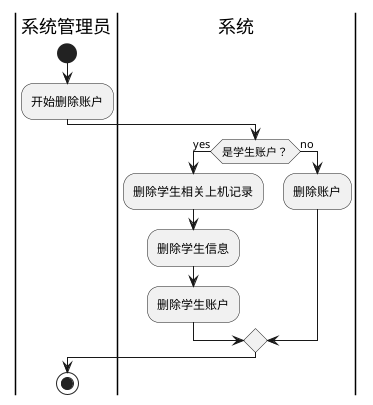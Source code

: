 @startuml
|系统管理员|
start
:开始删除账户;
|系统|
if (是学生账户？) is (yes) then
  :删除学生相关上机记录;
  :删除学生信息;
  :删除学生账户;
else (no)
  :删除账户;
endif

|系统管理员|
stop
@enduml
